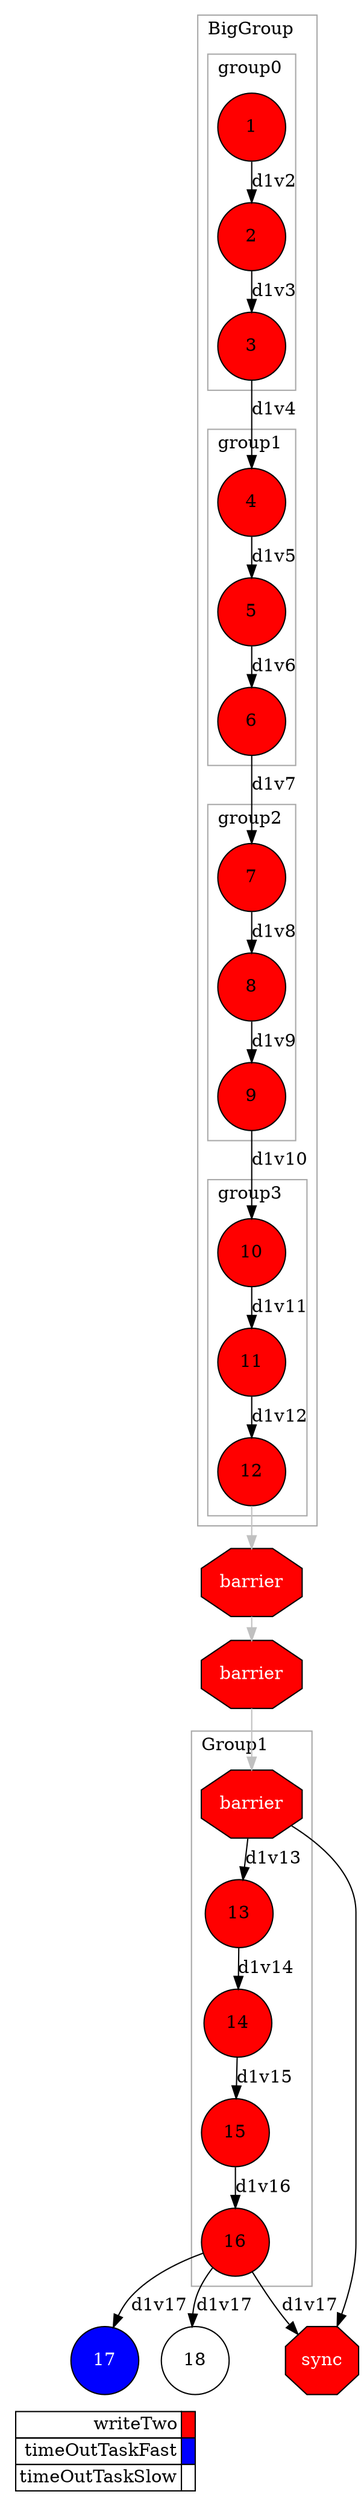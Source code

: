 digraph {
  rankdir=TB;
  labeljust="l";
  compound= true;
  subgraph dependence_graph {
    ranksep=0.20;
    node[height=0.75];

subgraph clusterTasksBigGroup {
shape=rect;
node[height=0.75];
color="#A9A9A9"; 
label="BigGroup";

subgraph clusterTasksgroup0 {
shape=rect;
node[height=0.75];
color="#A9A9A9"; 
label="group0";

1[shape=circle, style=filled fillcolor="#ff0000" fontcolor="#000000"];
2[shape=circle, style=filled fillcolor="#ff0000" fontcolor="#000000"];
1 -> 2 [label="d1v2"];
3[shape=circle, style=filled fillcolor="#ff0000" fontcolor="#000000"];
2 -> 3 [label="d1v3"];
}

subgraph clusterTasksgroup1 {
shape=rect;
node[height=0.75];
color="#A9A9A9"; 
label="group1";

4[shape=circle, style=filled fillcolor="#ff0000" fontcolor="#000000"];
3 -> 4 [label="d1v4"];
5[shape=circle, style=filled fillcolor="#ff0000" fontcolor="#000000"];
4 -> 5 [label="d1v5"];
6[shape=circle, style=filled fillcolor="#ff0000" fontcolor="#000000"];
5 -> 6 [label="d1v6"];
}

subgraph clusterTasksgroup2 {
shape=rect;
node[height=0.75];
color="#A9A9A9"; 
label="group2";

7[shape=circle, style=filled fillcolor="#ff0000" fontcolor="#000000"];
6 -> 7 [label="d1v7"];
8[shape=circle, style=filled fillcolor="#ff0000" fontcolor="#000000"];
7 -> 8 [label="d1v8"];
9[shape=circle, style=filled fillcolor="#ff0000" fontcolor="#000000"];
8 -> 9 [label="d1v9"];
}

subgraph clusterTasksgroup3 {
shape=rect;
node[height=0.75];
color="#A9A9A9"; 
label="group3";

10[shape=circle, style=filled fillcolor="#ff0000" fontcolor="#000000"];
9 -> 10 [label="d1v10"];
11[shape=circle, style=filled fillcolor="#ff0000" fontcolor="#000000"];
10 -> 11 [label="d1v11"];
12[shape=circle, style=filled fillcolor="#ff0000" fontcolor="#000000"];
11 -> 12 [label="d1v12"];
}

}

Synchro1[label="barrier", shape=octagon, style=filled fillcolor="#ff0000" fontcolor="#FFFFFF"];
12 -> Synchro1 [color=grey];
Synchro2[label="barrier", shape=octagon, style=filled fillcolor="#ff0000" fontcolor="#FFFFFF"];
Synchro1 -> Synchro2 [color=grey];
Synchro3[label="barrier", shape=octagon, style=filled fillcolor="#ff0000" fontcolor="#FFFFFF"];
Synchro2 -> Synchro3 [color=grey];
subgraph clusterTasksGroup1 {
shape=rect;
node[height=0.75];
color="#A9A9A9"; 
label="Group1";

13[shape=circle, style=filled fillcolor="#ff0000" fontcolor="#000000"];
Synchro3 -> 13 [label="d1v13"];
14[shape=circle, style=filled fillcolor="#ff0000" fontcolor="#000000"];
13 -> 14 [label="d1v14"];
15[shape=circle, style=filled fillcolor="#ff0000" fontcolor="#000000"];
14 -> 15 [label="d1v15"];
16[shape=circle, style=filled fillcolor="#ff0000" fontcolor="#000000"];
15 -> 16 [label="d1v16"];
}

17[shape=circle, style=filled fillcolor="#0000ff" fontcolor="#ffffff"];
16 -> 17 [label="d1v17"];
18[shape=circle, style=filled fillcolor="#ffffff" fontcolor="#000000"];
16 -> 18 [label="d1v17"];
Synchro4[label="sync", shape=octagon, style=filled fillcolor="#ff0000" fontcolor="#FFFFFF"];
Synchro3 -> Synchro4;
16 -> Synchro4 [label="d1v17"];  }
  subgraph legend {
    rank=sink;
    node [shape=plaintext, height=0.75];
    ranksep=0.20;
    label = "Legend";
    key [label=<
      <table border="0" cellpadding="2" cellspacing="0" cellborder="1">
<tr>
<td align="right">writeTwo</td>
<td bgcolor="#ff0000">&nbsp;</td>
</tr>
<tr>
<td align="right">timeOutTaskFast</td>
<td bgcolor="#0000ff">&nbsp;</td>
</tr>
<tr>
<td align="right">timeOutTaskSlow</td>
<td bgcolor="#ffffff">&nbsp;</td>
</tr>
      </table>
    >]
  }
}
